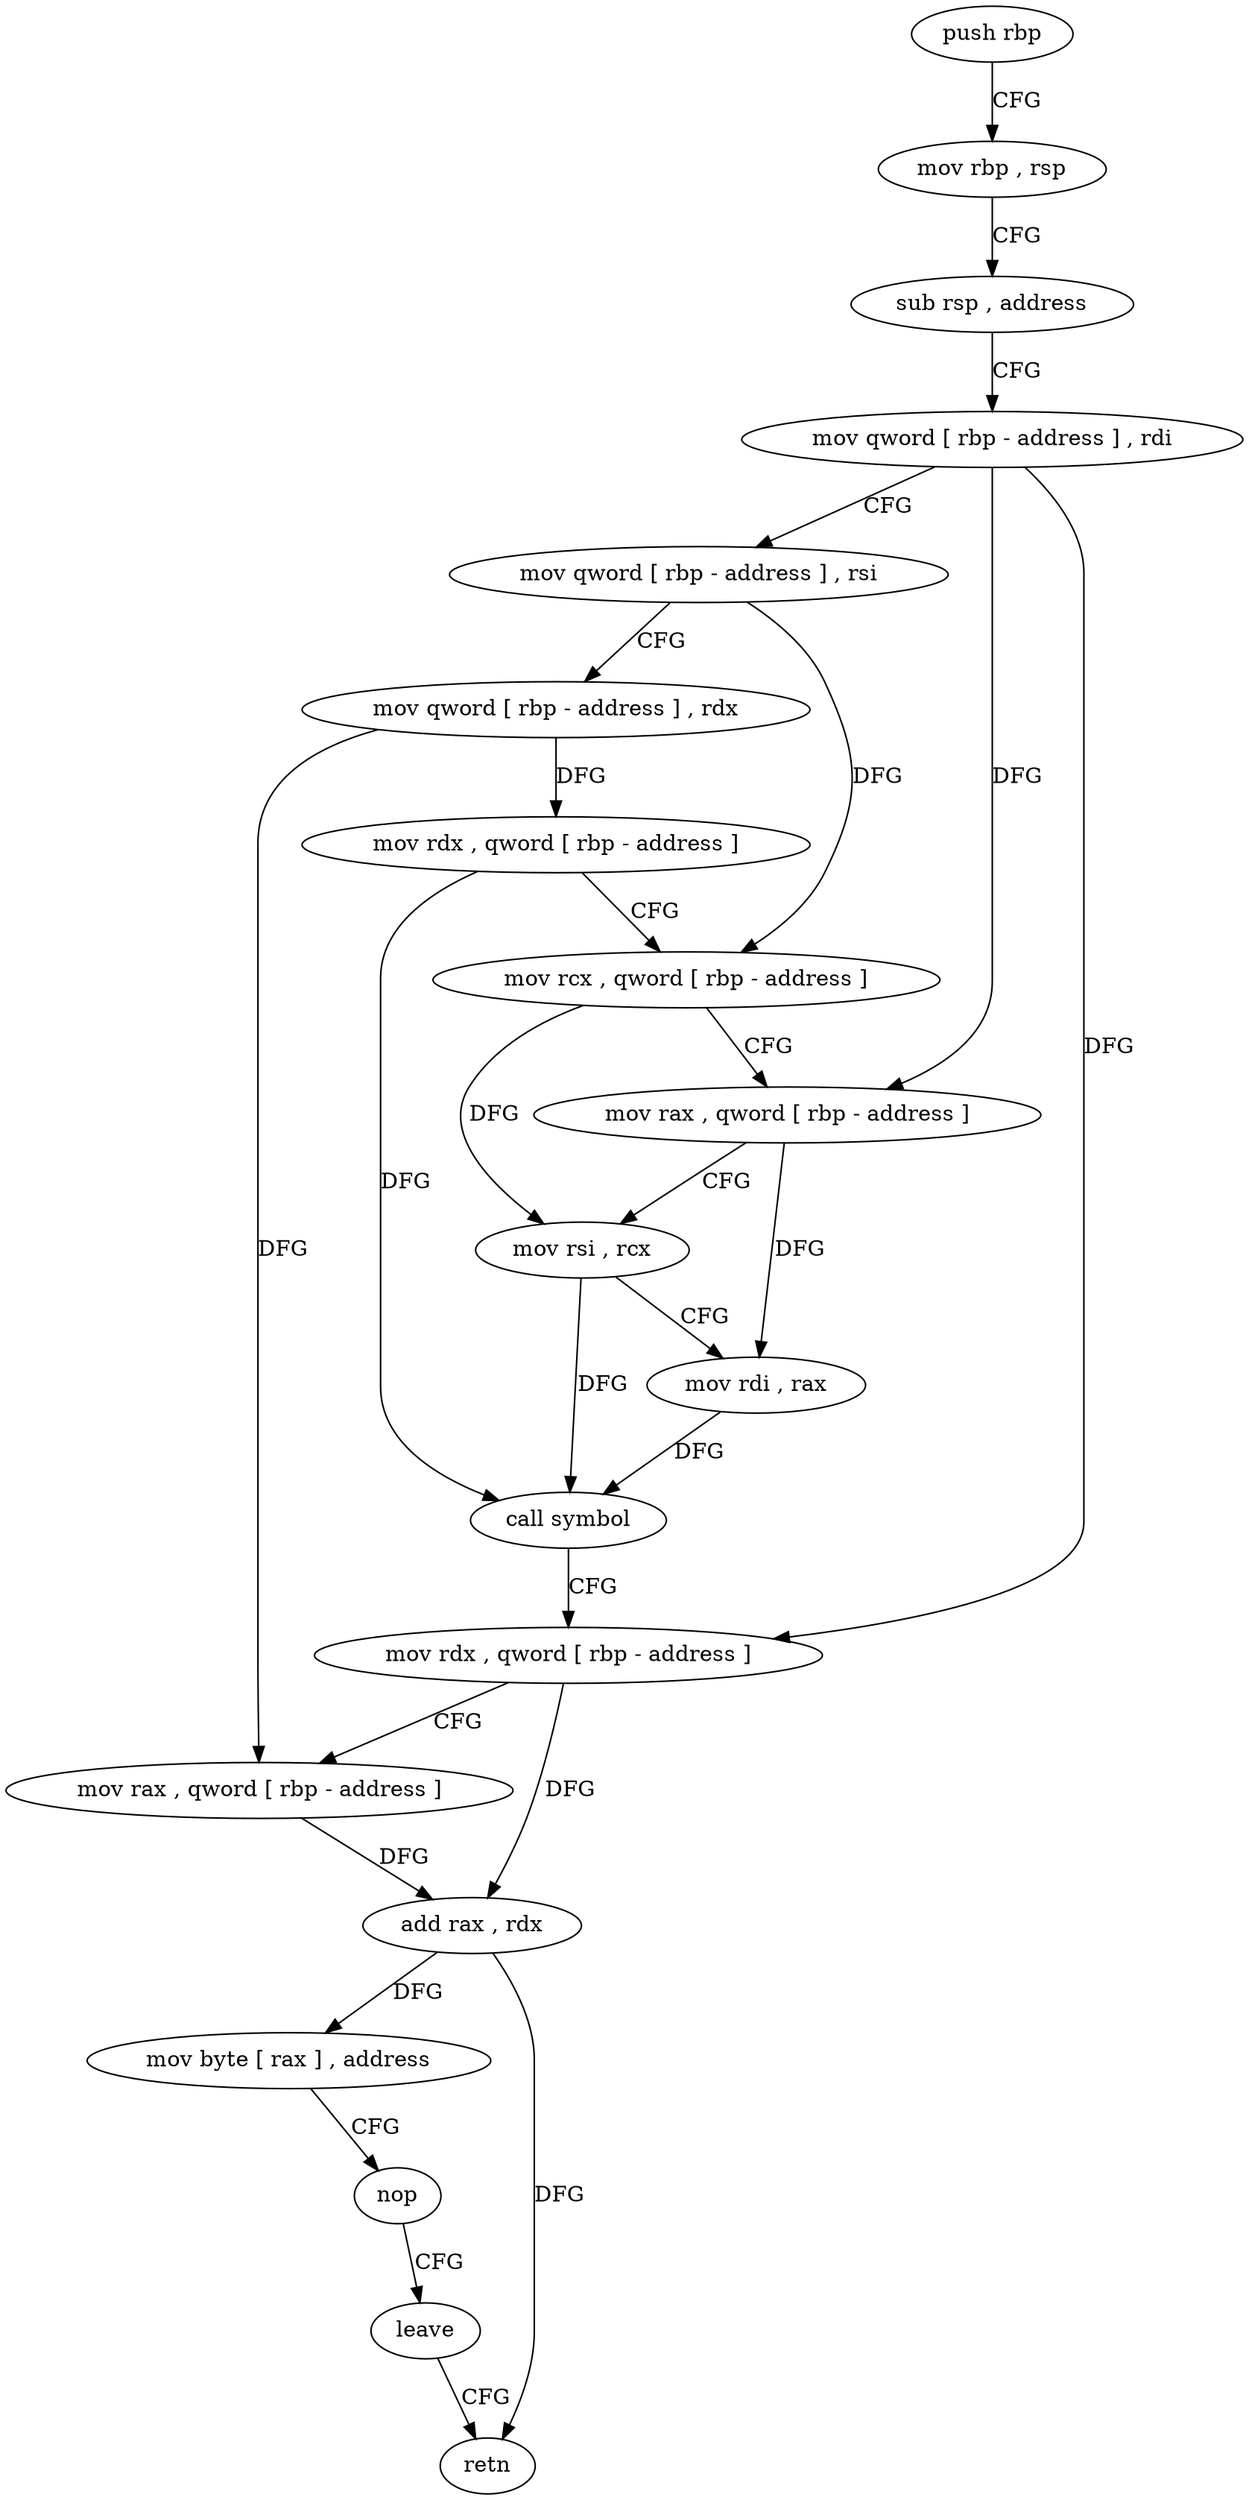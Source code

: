 digraph "func" {
"4457531" [label = "push rbp" ]
"4457532" [label = "mov rbp , rsp" ]
"4457535" [label = "sub rsp , address" ]
"4457539" [label = "mov qword [ rbp - address ] , rdi" ]
"4457543" [label = "mov qword [ rbp - address ] , rsi" ]
"4457547" [label = "mov qword [ rbp - address ] , rdx" ]
"4457551" [label = "mov rdx , qword [ rbp - address ]" ]
"4457555" [label = "mov rcx , qword [ rbp - address ]" ]
"4457559" [label = "mov rax , qword [ rbp - address ]" ]
"4457563" [label = "mov rsi , rcx" ]
"4457566" [label = "mov rdi , rax" ]
"4457569" [label = "call symbol" ]
"4457574" [label = "mov rdx , qword [ rbp - address ]" ]
"4457578" [label = "mov rax , qword [ rbp - address ]" ]
"4457582" [label = "add rax , rdx" ]
"4457585" [label = "mov byte [ rax ] , address" ]
"4457588" [label = "nop" ]
"4457589" [label = "leave" ]
"4457590" [label = "retn" ]
"4457531" -> "4457532" [ label = "CFG" ]
"4457532" -> "4457535" [ label = "CFG" ]
"4457535" -> "4457539" [ label = "CFG" ]
"4457539" -> "4457543" [ label = "CFG" ]
"4457539" -> "4457559" [ label = "DFG" ]
"4457539" -> "4457574" [ label = "DFG" ]
"4457543" -> "4457547" [ label = "CFG" ]
"4457543" -> "4457555" [ label = "DFG" ]
"4457547" -> "4457551" [ label = "DFG" ]
"4457547" -> "4457578" [ label = "DFG" ]
"4457551" -> "4457555" [ label = "CFG" ]
"4457551" -> "4457569" [ label = "DFG" ]
"4457555" -> "4457559" [ label = "CFG" ]
"4457555" -> "4457563" [ label = "DFG" ]
"4457559" -> "4457563" [ label = "CFG" ]
"4457559" -> "4457566" [ label = "DFG" ]
"4457563" -> "4457566" [ label = "CFG" ]
"4457563" -> "4457569" [ label = "DFG" ]
"4457566" -> "4457569" [ label = "DFG" ]
"4457569" -> "4457574" [ label = "CFG" ]
"4457574" -> "4457578" [ label = "CFG" ]
"4457574" -> "4457582" [ label = "DFG" ]
"4457578" -> "4457582" [ label = "DFG" ]
"4457582" -> "4457585" [ label = "DFG" ]
"4457582" -> "4457590" [ label = "DFG" ]
"4457585" -> "4457588" [ label = "CFG" ]
"4457588" -> "4457589" [ label = "CFG" ]
"4457589" -> "4457590" [ label = "CFG" ]
}
